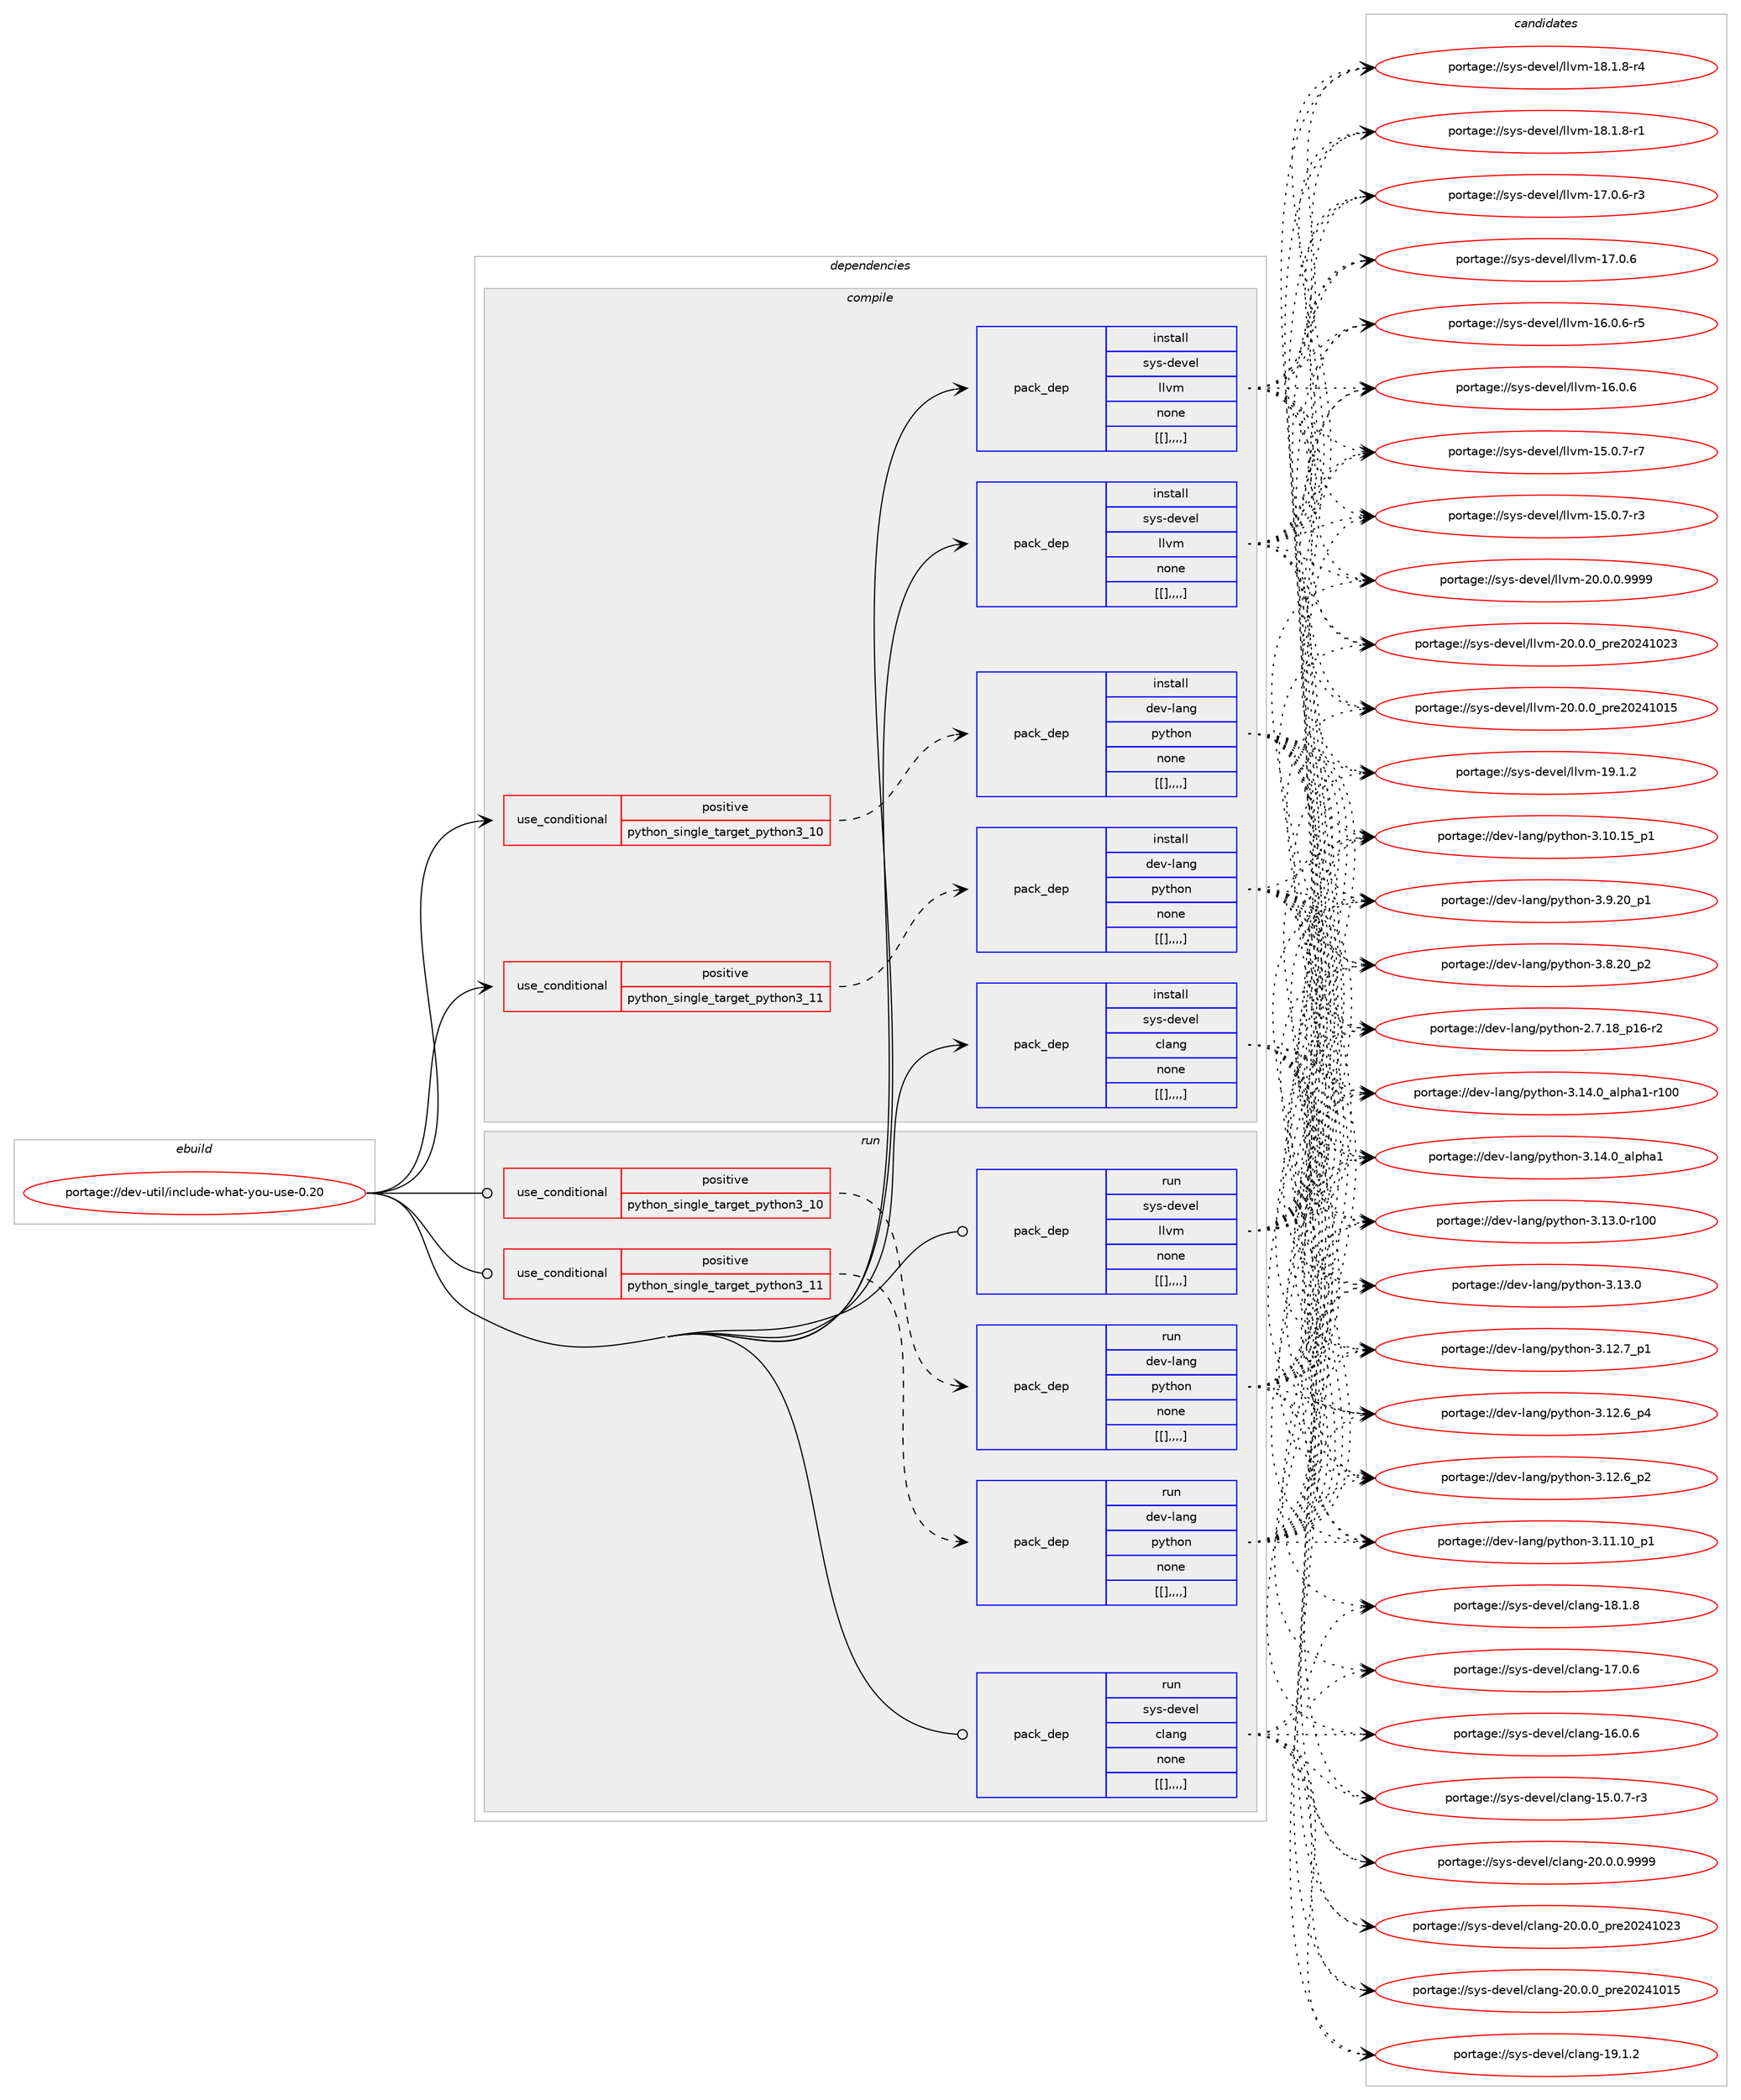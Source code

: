 digraph prolog {

# *************
# Graph options
# *************

newrank=true;
concentrate=true;
compound=true;
graph [rankdir=LR,fontname=Helvetica,fontsize=10,ranksep=1.5];#, ranksep=2.5, nodesep=0.2];
edge  [arrowhead=vee];
node  [fontname=Helvetica,fontsize=10];

# **********
# The ebuild
# **********

subgraph cluster_leftcol {
color=gray;
label=<<i>ebuild</i>>;
id [label="portage://dev-util/include-what-you-use-0.20", color=red, width=4, href="../dev-util/include-what-you-use-0.20.svg"];
}

# ****************
# The dependencies
# ****************

subgraph cluster_midcol {
color=gray;
label=<<i>dependencies</i>>;
subgraph cluster_compile {
fillcolor="#eeeeee";
style=filled;
label=<<i>compile</i>>;
subgraph cond65413 {
dependency227450 [label=<<TABLE BORDER="0" CELLBORDER="1" CELLSPACING="0" CELLPADDING="4"><TR><TD ROWSPAN="3" CELLPADDING="10">use_conditional</TD></TR><TR><TD>positive</TD></TR><TR><TD>python_single_target_python3_10</TD></TR></TABLE>>, shape=none, color=red];
subgraph pack160542 {
dependency227453 [label=<<TABLE BORDER="0" CELLBORDER="1" CELLSPACING="0" CELLPADDING="4" WIDTH="220"><TR><TD ROWSPAN="6" CELLPADDING="30">pack_dep</TD></TR><TR><TD WIDTH="110">install</TD></TR><TR><TD>dev-lang</TD></TR><TR><TD>python</TD></TR><TR><TD>none</TD></TR><TR><TD>[[],,,,]</TD></TR></TABLE>>, shape=none, color=blue];
}
dependency227450:e -> dependency227453:w [weight=20,style="dashed",arrowhead="vee"];
}
id:e -> dependency227450:w [weight=20,style="solid",arrowhead="vee"];
subgraph cond65416 {
dependency227460 [label=<<TABLE BORDER="0" CELLBORDER="1" CELLSPACING="0" CELLPADDING="4"><TR><TD ROWSPAN="3" CELLPADDING="10">use_conditional</TD></TR><TR><TD>positive</TD></TR><TR><TD>python_single_target_python3_11</TD></TR></TABLE>>, shape=none, color=red];
subgraph pack160609 {
dependency227541 [label=<<TABLE BORDER="0" CELLBORDER="1" CELLSPACING="0" CELLPADDING="4" WIDTH="220"><TR><TD ROWSPAN="6" CELLPADDING="30">pack_dep</TD></TR><TR><TD WIDTH="110">install</TD></TR><TR><TD>dev-lang</TD></TR><TR><TD>python</TD></TR><TR><TD>none</TD></TR><TR><TD>[[],,,,]</TD></TR></TABLE>>, shape=none, color=blue];
}
dependency227460:e -> dependency227541:w [weight=20,style="dashed",arrowhead="vee"];
}
id:e -> dependency227460:w [weight=20,style="solid",arrowhead="vee"];
subgraph pack160620 {
dependency227625 [label=<<TABLE BORDER="0" CELLBORDER="1" CELLSPACING="0" CELLPADDING="4" WIDTH="220"><TR><TD ROWSPAN="6" CELLPADDING="30">pack_dep</TD></TR><TR><TD WIDTH="110">install</TD></TR><TR><TD>sys-devel</TD></TR><TR><TD>clang</TD></TR><TR><TD>none</TD></TR><TR><TD>[[],,,,]</TD></TR></TABLE>>, shape=none, color=blue];
}
id:e -> dependency227625:w [weight=20,style="solid",arrowhead="vee"];
subgraph pack160705 {
dependency227673 [label=<<TABLE BORDER="0" CELLBORDER="1" CELLSPACING="0" CELLPADDING="4" WIDTH="220"><TR><TD ROWSPAN="6" CELLPADDING="30">pack_dep</TD></TR><TR><TD WIDTH="110">install</TD></TR><TR><TD>sys-devel</TD></TR><TR><TD>llvm</TD></TR><TR><TD>none</TD></TR><TR><TD>[[],,,,]</TD></TR></TABLE>>, shape=none, color=blue];
}
id:e -> dependency227673:w [weight=20,style="solid",arrowhead="vee"];
subgraph pack160709 {
dependency227696 [label=<<TABLE BORDER="0" CELLBORDER="1" CELLSPACING="0" CELLPADDING="4" WIDTH="220"><TR><TD ROWSPAN="6" CELLPADDING="30">pack_dep</TD></TR><TR><TD WIDTH="110">install</TD></TR><TR><TD>sys-devel</TD></TR><TR><TD>llvm</TD></TR><TR><TD>none</TD></TR><TR><TD>[[],,,,]</TD></TR></TABLE>>, shape=none, color=blue];
}
id:e -> dependency227696:w [weight=20,style="solid",arrowhead="vee"];
}
subgraph cluster_compileandrun {
fillcolor="#eeeeee";
style=filled;
label=<<i>compile and run</i>>;
}
subgraph cluster_run {
fillcolor="#eeeeee";
style=filled;
label=<<i>run</i>>;
subgraph cond65475 {
dependency227771 [label=<<TABLE BORDER="0" CELLBORDER="1" CELLSPACING="0" CELLPADDING="4"><TR><TD ROWSPAN="3" CELLPADDING="10">use_conditional</TD></TR><TR><TD>positive</TD></TR><TR><TD>python_single_target_python3_10</TD></TR></TABLE>>, shape=none, color=red];
subgraph pack160801 {
dependency227844 [label=<<TABLE BORDER="0" CELLBORDER="1" CELLSPACING="0" CELLPADDING="4" WIDTH="220"><TR><TD ROWSPAN="6" CELLPADDING="30">pack_dep</TD></TR><TR><TD WIDTH="110">run</TD></TR><TR><TD>dev-lang</TD></TR><TR><TD>python</TD></TR><TR><TD>none</TD></TR><TR><TD>[[],,,,]</TD></TR></TABLE>>, shape=none, color=blue];
}
dependency227771:e -> dependency227844:w [weight=20,style="dashed",arrowhead="vee"];
}
id:e -> dependency227771:w [weight=20,style="solid",arrowhead="odot"];
subgraph cond65515 {
dependency227917 [label=<<TABLE BORDER="0" CELLBORDER="1" CELLSPACING="0" CELLPADDING="4"><TR><TD ROWSPAN="3" CELLPADDING="10">use_conditional</TD></TR><TR><TD>positive</TD></TR><TR><TD>python_single_target_python3_11</TD></TR></TABLE>>, shape=none, color=red];
subgraph pack160894 {
dependency227950 [label=<<TABLE BORDER="0" CELLBORDER="1" CELLSPACING="0" CELLPADDING="4" WIDTH="220"><TR><TD ROWSPAN="6" CELLPADDING="30">pack_dep</TD></TR><TR><TD WIDTH="110">run</TD></TR><TR><TD>dev-lang</TD></TR><TR><TD>python</TD></TR><TR><TD>none</TD></TR><TR><TD>[[],,,,]</TD></TR></TABLE>>, shape=none, color=blue];
}
dependency227917:e -> dependency227950:w [weight=20,style="dashed",arrowhead="vee"];
}
id:e -> dependency227917:w [weight=20,style="solid",arrowhead="odot"];
subgraph pack160907 {
dependency227990 [label=<<TABLE BORDER="0" CELLBORDER="1" CELLSPACING="0" CELLPADDING="4" WIDTH="220"><TR><TD ROWSPAN="6" CELLPADDING="30">pack_dep</TD></TR><TR><TD WIDTH="110">run</TD></TR><TR><TD>sys-devel</TD></TR><TR><TD>clang</TD></TR><TR><TD>none</TD></TR><TR><TD>[[],,,,]</TD></TR></TABLE>>, shape=none, color=blue];
}
id:e -> dependency227990:w [weight=20,style="solid",arrowhead="odot"];
subgraph pack160936 {
dependency228009 [label=<<TABLE BORDER="0" CELLBORDER="1" CELLSPACING="0" CELLPADDING="4" WIDTH="220"><TR><TD ROWSPAN="6" CELLPADDING="30">pack_dep</TD></TR><TR><TD WIDTH="110">run</TD></TR><TR><TD>sys-devel</TD></TR><TR><TD>llvm</TD></TR><TR><TD>none</TD></TR><TR><TD>[[],,,,]</TD></TR></TABLE>>, shape=none, color=blue];
}
id:e -> dependency228009:w [weight=20,style="solid",arrowhead="odot"];
}
}

# **************
# The candidates
# **************

subgraph cluster_choices {
rank=same;
color=gray;
label=<<i>candidates</i>>;

subgraph choice160418 {
color=black;
nodesep=1;
choice100101118451089711010347112121116104111110455146495246489597108112104974945114494848 [label="portage://dev-lang/python-3.14.0_alpha1-r100", color=red, width=4,href="../dev-lang/python-3.14.0_alpha1-r100.svg"];
choice1001011184510897110103471121211161041111104551464952464895971081121049749 [label="portage://dev-lang/python-3.14.0_alpha1", color=red, width=4,href="../dev-lang/python-3.14.0_alpha1.svg"];
choice1001011184510897110103471121211161041111104551464951464845114494848 [label="portage://dev-lang/python-3.13.0-r100", color=red, width=4,href="../dev-lang/python-3.13.0-r100.svg"];
choice10010111845108971101034711212111610411111045514649514648 [label="portage://dev-lang/python-3.13.0", color=red, width=4,href="../dev-lang/python-3.13.0.svg"];
choice100101118451089711010347112121116104111110455146495046559511249 [label="portage://dev-lang/python-3.12.7_p1", color=red, width=4,href="../dev-lang/python-3.12.7_p1.svg"];
choice100101118451089711010347112121116104111110455146495046549511252 [label="portage://dev-lang/python-3.12.6_p4", color=red, width=4,href="../dev-lang/python-3.12.6_p4.svg"];
choice100101118451089711010347112121116104111110455146495046549511250 [label="portage://dev-lang/python-3.12.6_p2", color=red, width=4,href="../dev-lang/python-3.12.6_p2.svg"];
choice10010111845108971101034711212111610411111045514649494649489511249 [label="portage://dev-lang/python-3.11.10_p1", color=red, width=4,href="../dev-lang/python-3.11.10_p1.svg"];
choice10010111845108971101034711212111610411111045514649484649539511249 [label="portage://dev-lang/python-3.10.15_p1", color=red, width=4,href="../dev-lang/python-3.10.15_p1.svg"];
choice100101118451089711010347112121116104111110455146574650489511249 [label="portage://dev-lang/python-3.9.20_p1", color=red, width=4,href="../dev-lang/python-3.9.20_p1.svg"];
choice100101118451089711010347112121116104111110455146564650489511250 [label="portage://dev-lang/python-3.8.20_p2", color=red, width=4,href="../dev-lang/python-3.8.20_p2.svg"];
choice100101118451089711010347112121116104111110455046554649569511249544511450 [label="portage://dev-lang/python-2.7.18_p16-r2", color=red, width=4,href="../dev-lang/python-2.7.18_p16-r2.svg"];
dependency227453:e -> choice100101118451089711010347112121116104111110455146495246489597108112104974945114494848:w [style=dotted,weight="100"];
dependency227453:e -> choice1001011184510897110103471121211161041111104551464952464895971081121049749:w [style=dotted,weight="100"];
dependency227453:e -> choice1001011184510897110103471121211161041111104551464951464845114494848:w [style=dotted,weight="100"];
dependency227453:e -> choice10010111845108971101034711212111610411111045514649514648:w [style=dotted,weight="100"];
dependency227453:e -> choice100101118451089711010347112121116104111110455146495046559511249:w [style=dotted,weight="100"];
dependency227453:e -> choice100101118451089711010347112121116104111110455146495046549511252:w [style=dotted,weight="100"];
dependency227453:e -> choice100101118451089711010347112121116104111110455146495046549511250:w [style=dotted,weight="100"];
dependency227453:e -> choice10010111845108971101034711212111610411111045514649494649489511249:w [style=dotted,weight="100"];
dependency227453:e -> choice10010111845108971101034711212111610411111045514649484649539511249:w [style=dotted,weight="100"];
dependency227453:e -> choice100101118451089711010347112121116104111110455146574650489511249:w [style=dotted,weight="100"];
dependency227453:e -> choice100101118451089711010347112121116104111110455146564650489511250:w [style=dotted,weight="100"];
dependency227453:e -> choice100101118451089711010347112121116104111110455046554649569511249544511450:w [style=dotted,weight="100"];
}
subgraph choice160439 {
color=black;
nodesep=1;
choice100101118451089711010347112121116104111110455146495246489597108112104974945114494848 [label="portage://dev-lang/python-3.14.0_alpha1-r100", color=red, width=4,href="../dev-lang/python-3.14.0_alpha1-r100.svg"];
choice1001011184510897110103471121211161041111104551464952464895971081121049749 [label="portage://dev-lang/python-3.14.0_alpha1", color=red, width=4,href="../dev-lang/python-3.14.0_alpha1.svg"];
choice1001011184510897110103471121211161041111104551464951464845114494848 [label="portage://dev-lang/python-3.13.0-r100", color=red, width=4,href="../dev-lang/python-3.13.0-r100.svg"];
choice10010111845108971101034711212111610411111045514649514648 [label="portage://dev-lang/python-3.13.0", color=red, width=4,href="../dev-lang/python-3.13.0.svg"];
choice100101118451089711010347112121116104111110455146495046559511249 [label="portage://dev-lang/python-3.12.7_p1", color=red, width=4,href="../dev-lang/python-3.12.7_p1.svg"];
choice100101118451089711010347112121116104111110455146495046549511252 [label="portage://dev-lang/python-3.12.6_p4", color=red, width=4,href="../dev-lang/python-3.12.6_p4.svg"];
choice100101118451089711010347112121116104111110455146495046549511250 [label="portage://dev-lang/python-3.12.6_p2", color=red, width=4,href="../dev-lang/python-3.12.6_p2.svg"];
choice10010111845108971101034711212111610411111045514649494649489511249 [label="portage://dev-lang/python-3.11.10_p1", color=red, width=4,href="../dev-lang/python-3.11.10_p1.svg"];
choice10010111845108971101034711212111610411111045514649484649539511249 [label="portage://dev-lang/python-3.10.15_p1", color=red, width=4,href="../dev-lang/python-3.10.15_p1.svg"];
choice100101118451089711010347112121116104111110455146574650489511249 [label="portage://dev-lang/python-3.9.20_p1", color=red, width=4,href="../dev-lang/python-3.9.20_p1.svg"];
choice100101118451089711010347112121116104111110455146564650489511250 [label="portage://dev-lang/python-3.8.20_p2", color=red, width=4,href="../dev-lang/python-3.8.20_p2.svg"];
choice100101118451089711010347112121116104111110455046554649569511249544511450 [label="portage://dev-lang/python-2.7.18_p16-r2", color=red, width=4,href="../dev-lang/python-2.7.18_p16-r2.svg"];
dependency227541:e -> choice100101118451089711010347112121116104111110455146495246489597108112104974945114494848:w [style=dotted,weight="100"];
dependency227541:e -> choice1001011184510897110103471121211161041111104551464952464895971081121049749:w [style=dotted,weight="100"];
dependency227541:e -> choice1001011184510897110103471121211161041111104551464951464845114494848:w [style=dotted,weight="100"];
dependency227541:e -> choice10010111845108971101034711212111610411111045514649514648:w [style=dotted,weight="100"];
dependency227541:e -> choice100101118451089711010347112121116104111110455146495046559511249:w [style=dotted,weight="100"];
dependency227541:e -> choice100101118451089711010347112121116104111110455146495046549511252:w [style=dotted,weight="100"];
dependency227541:e -> choice100101118451089711010347112121116104111110455146495046549511250:w [style=dotted,weight="100"];
dependency227541:e -> choice10010111845108971101034711212111610411111045514649494649489511249:w [style=dotted,weight="100"];
dependency227541:e -> choice10010111845108971101034711212111610411111045514649484649539511249:w [style=dotted,weight="100"];
dependency227541:e -> choice100101118451089711010347112121116104111110455146574650489511249:w [style=dotted,weight="100"];
dependency227541:e -> choice100101118451089711010347112121116104111110455146564650489511250:w [style=dotted,weight="100"];
dependency227541:e -> choice100101118451089711010347112121116104111110455046554649569511249544511450:w [style=dotted,weight="100"];
}
subgraph choice160471 {
color=black;
nodesep=1;
choice11512111545100101118101108479910897110103455048464846484657575757 [label="portage://sys-devel/clang-20.0.0.9999", color=red, width=4,href="../sys-devel/clang-20.0.0.9999.svg"];
choice1151211154510010111810110847991089711010345504846484648951121141015048505249485051 [label="portage://sys-devel/clang-20.0.0_pre20241023", color=red, width=4,href="../sys-devel/clang-20.0.0_pre20241023.svg"];
choice1151211154510010111810110847991089711010345504846484648951121141015048505249484953 [label="portage://sys-devel/clang-20.0.0_pre20241015", color=red, width=4,href="../sys-devel/clang-20.0.0_pre20241015.svg"];
choice1151211154510010111810110847991089711010345495746494650 [label="portage://sys-devel/clang-19.1.2", color=red, width=4,href="../sys-devel/clang-19.1.2.svg"];
choice1151211154510010111810110847991089711010345495646494656 [label="portage://sys-devel/clang-18.1.8", color=red, width=4,href="../sys-devel/clang-18.1.8.svg"];
choice1151211154510010111810110847991089711010345495546484654 [label="portage://sys-devel/clang-17.0.6", color=red, width=4,href="../sys-devel/clang-17.0.6.svg"];
choice1151211154510010111810110847991089711010345495446484654 [label="portage://sys-devel/clang-16.0.6", color=red, width=4,href="../sys-devel/clang-16.0.6.svg"];
choice11512111545100101118101108479910897110103454953464846554511451 [label="portage://sys-devel/clang-15.0.7-r3", color=red, width=4,href="../sys-devel/clang-15.0.7-r3.svg"];
dependency227625:e -> choice11512111545100101118101108479910897110103455048464846484657575757:w [style=dotted,weight="100"];
dependency227625:e -> choice1151211154510010111810110847991089711010345504846484648951121141015048505249485051:w [style=dotted,weight="100"];
dependency227625:e -> choice1151211154510010111810110847991089711010345504846484648951121141015048505249484953:w [style=dotted,weight="100"];
dependency227625:e -> choice1151211154510010111810110847991089711010345495746494650:w [style=dotted,weight="100"];
dependency227625:e -> choice1151211154510010111810110847991089711010345495646494656:w [style=dotted,weight="100"];
dependency227625:e -> choice1151211154510010111810110847991089711010345495546484654:w [style=dotted,weight="100"];
dependency227625:e -> choice1151211154510010111810110847991089711010345495446484654:w [style=dotted,weight="100"];
dependency227625:e -> choice11512111545100101118101108479910897110103454953464846554511451:w [style=dotted,weight="100"];
}
subgraph choice160475 {
color=black;
nodesep=1;
choice1151211154510010111810110847108108118109455048464846484657575757 [label="portage://sys-devel/llvm-20.0.0.9999", color=red, width=4,href="../sys-devel/llvm-20.0.0.9999.svg"];
choice115121115451001011181011084710810811810945504846484648951121141015048505249485051 [label="portage://sys-devel/llvm-20.0.0_pre20241023", color=red, width=4,href="../sys-devel/llvm-20.0.0_pre20241023.svg"];
choice115121115451001011181011084710810811810945504846484648951121141015048505249484953 [label="portage://sys-devel/llvm-20.0.0_pre20241015", color=red, width=4,href="../sys-devel/llvm-20.0.0_pre20241015.svg"];
choice115121115451001011181011084710810811810945495746494650 [label="portage://sys-devel/llvm-19.1.2", color=red, width=4,href="../sys-devel/llvm-19.1.2.svg"];
choice1151211154510010111810110847108108118109454956464946564511452 [label="portage://sys-devel/llvm-18.1.8-r4", color=red, width=4,href="../sys-devel/llvm-18.1.8-r4.svg"];
choice1151211154510010111810110847108108118109454956464946564511449 [label="portage://sys-devel/llvm-18.1.8-r1", color=red, width=4,href="../sys-devel/llvm-18.1.8-r1.svg"];
choice1151211154510010111810110847108108118109454955464846544511451 [label="portage://sys-devel/llvm-17.0.6-r3", color=red, width=4,href="../sys-devel/llvm-17.0.6-r3.svg"];
choice115121115451001011181011084710810811810945495546484654 [label="portage://sys-devel/llvm-17.0.6", color=red, width=4,href="../sys-devel/llvm-17.0.6.svg"];
choice1151211154510010111810110847108108118109454954464846544511453 [label="portage://sys-devel/llvm-16.0.6-r5", color=red, width=4,href="../sys-devel/llvm-16.0.6-r5.svg"];
choice115121115451001011181011084710810811810945495446484654 [label="portage://sys-devel/llvm-16.0.6", color=red, width=4,href="../sys-devel/llvm-16.0.6.svg"];
choice1151211154510010111810110847108108118109454953464846554511455 [label="portage://sys-devel/llvm-15.0.7-r7", color=red, width=4,href="../sys-devel/llvm-15.0.7-r7.svg"];
choice1151211154510010111810110847108108118109454953464846554511451 [label="portage://sys-devel/llvm-15.0.7-r3", color=red, width=4,href="../sys-devel/llvm-15.0.7-r3.svg"];
dependency227673:e -> choice1151211154510010111810110847108108118109455048464846484657575757:w [style=dotted,weight="100"];
dependency227673:e -> choice115121115451001011181011084710810811810945504846484648951121141015048505249485051:w [style=dotted,weight="100"];
dependency227673:e -> choice115121115451001011181011084710810811810945504846484648951121141015048505249484953:w [style=dotted,weight="100"];
dependency227673:e -> choice115121115451001011181011084710810811810945495746494650:w [style=dotted,weight="100"];
dependency227673:e -> choice1151211154510010111810110847108108118109454956464946564511452:w [style=dotted,weight="100"];
dependency227673:e -> choice1151211154510010111810110847108108118109454956464946564511449:w [style=dotted,weight="100"];
dependency227673:e -> choice1151211154510010111810110847108108118109454955464846544511451:w [style=dotted,weight="100"];
dependency227673:e -> choice115121115451001011181011084710810811810945495546484654:w [style=dotted,weight="100"];
dependency227673:e -> choice1151211154510010111810110847108108118109454954464846544511453:w [style=dotted,weight="100"];
dependency227673:e -> choice115121115451001011181011084710810811810945495446484654:w [style=dotted,weight="100"];
dependency227673:e -> choice1151211154510010111810110847108108118109454953464846554511455:w [style=dotted,weight="100"];
dependency227673:e -> choice1151211154510010111810110847108108118109454953464846554511451:w [style=dotted,weight="100"];
}
subgraph choice160495 {
color=black;
nodesep=1;
choice1151211154510010111810110847108108118109455048464846484657575757 [label="portage://sys-devel/llvm-20.0.0.9999", color=red, width=4,href="../sys-devel/llvm-20.0.0.9999.svg"];
choice115121115451001011181011084710810811810945504846484648951121141015048505249485051 [label="portage://sys-devel/llvm-20.0.0_pre20241023", color=red, width=4,href="../sys-devel/llvm-20.0.0_pre20241023.svg"];
choice115121115451001011181011084710810811810945504846484648951121141015048505249484953 [label="portage://sys-devel/llvm-20.0.0_pre20241015", color=red, width=4,href="../sys-devel/llvm-20.0.0_pre20241015.svg"];
choice115121115451001011181011084710810811810945495746494650 [label="portage://sys-devel/llvm-19.1.2", color=red, width=4,href="../sys-devel/llvm-19.1.2.svg"];
choice1151211154510010111810110847108108118109454956464946564511452 [label="portage://sys-devel/llvm-18.1.8-r4", color=red, width=4,href="../sys-devel/llvm-18.1.8-r4.svg"];
choice1151211154510010111810110847108108118109454956464946564511449 [label="portage://sys-devel/llvm-18.1.8-r1", color=red, width=4,href="../sys-devel/llvm-18.1.8-r1.svg"];
choice1151211154510010111810110847108108118109454955464846544511451 [label="portage://sys-devel/llvm-17.0.6-r3", color=red, width=4,href="../sys-devel/llvm-17.0.6-r3.svg"];
choice115121115451001011181011084710810811810945495546484654 [label="portage://sys-devel/llvm-17.0.6", color=red, width=4,href="../sys-devel/llvm-17.0.6.svg"];
choice1151211154510010111810110847108108118109454954464846544511453 [label="portage://sys-devel/llvm-16.0.6-r5", color=red, width=4,href="../sys-devel/llvm-16.0.6-r5.svg"];
choice115121115451001011181011084710810811810945495446484654 [label="portage://sys-devel/llvm-16.0.6", color=red, width=4,href="../sys-devel/llvm-16.0.6.svg"];
choice1151211154510010111810110847108108118109454953464846554511455 [label="portage://sys-devel/llvm-15.0.7-r7", color=red, width=4,href="../sys-devel/llvm-15.0.7-r7.svg"];
choice1151211154510010111810110847108108118109454953464846554511451 [label="portage://sys-devel/llvm-15.0.7-r3", color=red, width=4,href="../sys-devel/llvm-15.0.7-r3.svg"];
dependency227696:e -> choice1151211154510010111810110847108108118109455048464846484657575757:w [style=dotted,weight="100"];
dependency227696:e -> choice115121115451001011181011084710810811810945504846484648951121141015048505249485051:w [style=dotted,weight="100"];
dependency227696:e -> choice115121115451001011181011084710810811810945504846484648951121141015048505249484953:w [style=dotted,weight="100"];
dependency227696:e -> choice115121115451001011181011084710810811810945495746494650:w [style=dotted,weight="100"];
dependency227696:e -> choice1151211154510010111810110847108108118109454956464946564511452:w [style=dotted,weight="100"];
dependency227696:e -> choice1151211154510010111810110847108108118109454956464946564511449:w [style=dotted,weight="100"];
dependency227696:e -> choice1151211154510010111810110847108108118109454955464846544511451:w [style=dotted,weight="100"];
dependency227696:e -> choice115121115451001011181011084710810811810945495546484654:w [style=dotted,weight="100"];
dependency227696:e -> choice1151211154510010111810110847108108118109454954464846544511453:w [style=dotted,weight="100"];
dependency227696:e -> choice115121115451001011181011084710810811810945495446484654:w [style=dotted,weight="100"];
dependency227696:e -> choice1151211154510010111810110847108108118109454953464846554511455:w [style=dotted,weight="100"];
dependency227696:e -> choice1151211154510010111810110847108108118109454953464846554511451:w [style=dotted,weight="100"];
}
subgraph choice160521 {
color=black;
nodesep=1;
choice100101118451089711010347112121116104111110455146495246489597108112104974945114494848 [label="portage://dev-lang/python-3.14.0_alpha1-r100", color=red, width=4,href="../dev-lang/python-3.14.0_alpha1-r100.svg"];
choice1001011184510897110103471121211161041111104551464952464895971081121049749 [label="portage://dev-lang/python-3.14.0_alpha1", color=red, width=4,href="../dev-lang/python-3.14.0_alpha1.svg"];
choice1001011184510897110103471121211161041111104551464951464845114494848 [label="portage://dev-lang/python-3.13.0-r100", color=red, width=4,href="../dev-lang/python-3.13.0-r100.svg"];
choice10010111845108971101034711212111610411111045514649514648 [label="portage://dev-lang/python-3.13.0", color=red, width=4,href="../dev-lang/python-3.13.0.svg"];
choice100101118451089711010347112121116104111110455146495046559511249 [label="portage://dev-lang/python-3.12.7_p1", color=red, width=4,href="../dev-lang/python-3.12.7_p1.svg"];
choice100101118451089711010347112121116104111110455146495046549511252 [label="portage://dev-lang/python-3.12.6_p4", color=red, width=4,href="../dev-lang/python-3.12.6_p4.svg"];
choice100101118451089711010347112121116104111110455146495046549511250 [label="portage://dev-lang/python-3.12.6_p2", color=red, width=4,href="../dev-lang/python-3.12.6_p2.svg"];
choice10010111845108971101034711212111610411111045514649494649489511249 [label="portage://dev-lang/python-3.11.10_p1", color=red, width=4,href="../dev-lang/python-3.11.10_p1.svg"];
choice10010111845108971101034711212111610411111045514649484649539511249 [label="portage://dev-lang/python-3.10.15_p1", color=red, width=4,href="../dev-lang/python-3.10.15_p1.svg"];
choice100101118451089711010347112121116104111110455146574650489511249 [label="portage://dev-lang/python-3.9.20_p1", color=red, width=4,href="../dev-lang/python-3.9.20_p1.svg"];
choice100101118451089711010347112121116104111110455146564650489511250 [label="portage://dev-lang/python-3.8.20_p2", color=red, width=4,href="../dev-lang/python-3.8.20_p2.svg"];
choice100101118451089711010347112121116104111110455046554649569511249544511450 [label="portage://dev-lang/python-2.7.18_p16-r2", color=red, width=4,href="../dev-lang/python-2.7.18_p16-r2.svg"];
dependency227844:e -> choice100101118451089711010347112121116104111110455146495246489597108112104974945114494848:w [style=dotted,weight="100"];
dependency227844:e -> choice1001011184510897110103471121211161041111104551464952464895971081121049749:w [style=dotted,weight="100"];
dependency227844:e -> choice1001011184510897110103471121211161041111104551464951464845114494848:w [style=dotted,weight="100"];
dependency227844:e -> choice10010111845108971101034711212111610411111045514649514648:w [style=dotted,weight="100"];
dependency227844:e -> choice100101118451089711010347112121116104111110455146495046559511249:w [style=dotted,weight="100"];
dependency227844:e -> choice100101118451089711010347112121116104111110455146495046549511252:w [style=dotted,weight="100"];
dependency227844:e -> choice100101118451089711010347112121116104111110455146495046549511250:w [style=dotted,weight="100"];
dependency227844:e -> choice10010111845108971101034711212111610411111045514649494649489511249:w [style=dotted,weight="100"];
dependency227844:e -> choice10010111845108971101034711212111610411111045514649484649539511249:w [style=dotted,weight="100"];
dependency227844:e -> choice100101118451089711010347112121116104111110455146574650489511249:w [style=dotted,weight="100"];
dependency227844:e -> choice100101118451089711010347112121116104111110455146564650489511250:w [style=dotted,weight="100"];
dependency227844:e -> choice100101118451089711010347112121116104111110455046554649569511249544511450:w [style=dotted,weight="100"];
}
subgraph choice160526 {
color=black;
nodesep=1;
choice100101118451089711010347112121116104111110455146495246489597108112104974945114494848 [label="portage://dev-lang/python-3.14.0_alpha1-r100", color=red, width=4,href="../dev-lang/python-3.14.0_alpha1-r100.svg"];
choice1001011184510897110103471121211161041111104551464952464895971081121049749 [label="portage://dev-lang/python-3.14.0_alpha1", color=red, width=4,href="../dev-lang/python-3.14.0_alpha1.svg"];
choice1001011184510897110103471121211161041111104551464951464845114494848 [label="portage://dev-lang/python-3.13.0-r100", color=red, width=4,href="../dev-lang/python-3.13.0-r100.svg"];
choice10010111845108971101034711212111610411111045514649514648 [label="portage://dev-lang/python-3.13.0", color=red, width=4,href="../dev-lang/python-3.13.0.svg"];
choice100101118451089711010347112121116104111110455146495046559511249 [label="portage://dev-lang/python-3.12.7_p1", color=red, width=4,href="../dev-lang/python-3.12.7_p1.svg"];
choice100101118451089711010347112121116104111110455146495046549511252 [label="portage://dev-lang/python-3.12.6_p4", color=red, width=4,href="../dev-lang/python-3.12.6_p4.svg"];
choice100101118451089711010347112121116104111110455146495046549511250 [label="portage://dev-lang/python-3.12.6_p2", color=red, width=4,href="../dev-lang/python-3.12.6_p2.svg"];
choice10010111845108971101034711212111610411111045514649494649489511249 [label="portage://dev-lang/python-3.11.10_p1", color=red, width=4,href="../dev-lang/python-3.11.10_p1.svg"];
choice10010111845108971101034711212111610411111045514649484649539511249 [label="portage://dev-lang/python-3.10.15_p1", color=red, width=4,href="../dev-lang/python-3.10.15_p1.svg"];
choice100101118451089711010347112121116104111110455146574650489511249 [label="portage://dev-lang/python-3.9.20_p1", color=red, width=4,href="../dev-lang/python-3.9.20_p1.svg"];
choice100101118451089711010347112121116104111110455146564650489511250 [label="portage://dev-lang/python-3.8.20_p2", color=red, width=4,href="../dev-lang/python-3.8.20_p2.svg"];
choice100101118451089711010347112121116104111110455046554649569511249544511450 [label="portage://dev-lang/python-2.7.18_p16-r2", color=red, width=4,href="../dev-lang/python-2.7.18_p16-r2.svg"];
dependency227950:e -> choice100101118451089711010347112121116104111110455146495246489597108112104974945114494848:w [style=dotted,weight="100"];
dependency227950:e -> choice1001011184510897110103471121211161041111104551464952464895971081121049749:w [style=dotted,weight="100"];
dependency227950:e -> choice1001011184510897110103471121211161041111104551464951464845114494848:w [style=dotted,weight="100"];
dependency227950:e -> choice10010111845108971101034711212111610411111045514649514648:w [style=dotted,weight="100"];
dependency227950:e -> choice100101118451089711010347112121116104111110455146495046559511249:w [style=dotted,weight="100"];
dependency227950:e -> choice100101118451089711010347112121116104111110455146495046549511252:w [style=dotted,weight="100"];
dependency227950:e -> choice100101118451089711010347112121116104111110455146495046549511250:w [style=dotted,weight="100"];
dependency227950:e -> choice10010111845108971101034711212111610411111045514649494649489511249:w [style=dotted,weight="100"];
dependency227950:e -> choice10010111845108971101034711212111610411111045514649484649539511249:w [style=dotted,weight="100"];
dependency227950:e -> choice100101118451089711010347112121116104111110455146574650489511249:w [style=dotted,weight="100"];
dependency227950:e -> choice100101118451089711010347112121116104111110455146564650489511250:w [style=dotted,weight="100"];
dependency227950:e -> choice100101118451089711010347112121116104111110455046554649569511249544511450:w [style=dotted,weight="100"];
}
subgraph choice160541 {
color=black;
nodesep=1;
choice11512111545100101118101108479910897110103455048464846484657575757 [label="portage://sys-devel/clang-20.0.0.9999", color=red, width=4,href="../sys-devel/clang-20.0.0.9999.svg"];
choice1151211154510010111810110847991089711010345504846484648951121141015048505249485051 [label="portage://sys-devel/clang-20.0.0_pre20241023", color=red, width=4,href="../sys-devel/clang-20.0.0_pre20241023.svg"];
choice1151211154510010111810110847991089711010345504846484648951121141015048505249484953 [label="portage://sys-devel/clang-20.0.0_pre20241015", color=red, width=4,href="../sys-devel/clang-20.0.0_pre20241015.svg"];
choice1151211154510010111810110847991089711010345495746494650 [label="portage://sys-devel/clang-19.1.2", color=red, width=4,href="../sys-devel/clang-19.1.2.svg"];
choice1151211154510010111810110847991089711010345495646494656 [label="portage://sys-devel/clang-18.1.8", color=red, width=4,href="../sys-devel/clang-18.1.8.svg"];
choice1151211154510010111810110847991089711010345495546484654 [label="portage://sys-devel/clang-17.0.6", color=red, width=4,href="../sys-devel/clang-17.0.6.svg"];
choice1151211154510010111810110847991089711010345495446484654 [label="portage://sys-devel/clang-16.0.6", color=red, width=4,href="../sys-devel/clang-16.0.6.svg"];
choice11512111545100101118101108479910897110103454953464846554511451 [label="portage://sys-devel/clang-15.0.7-r3", color=red, width=4,href="../sys-devel/clang-15.0.7-r3.svg"];
dependency227990:e -> choice11512111545100101118101108479910897110103455048464846484657575757:w [style=dotted,weight="100"];
dependency227990:e -> choice1151211154510010111810110847991089711010345504846484648951121141015048505249485051:w [style=dotted,weight="100"];
dependency227990:e -> choice1151211154510010111810110847991089711010345504846484648951121141015048505249484953:w [style=dotted,weight="100"];
dependency227990:e -> choice1151211154510010111810110847991089711010345495746494650:w [style=dotted,weight="100"];
dependency227990:e -> choice1151211154510010111810110847991089711010345495646494656:w [style=dotted,weight="100"];
dependency227990:e -> choice1151211154510010111810110847991089711010345495546484654:w [style=dotted,weight="100"];
dependency227990:e -> choice1151211154510010111810110847991089711010345495446484654:w [style=dotted,weight="100"];
dependency227990:e -> choice11512111545100101118101108479910897110103454953464846554511451:w [style=dotted,weight="100"];
}
subgraph choice160543 {
color=black;
nodesep=1;
choice1151211154510010111810110847108108118109455048464846484657575757 [label="portage://sys-devel/llvm-20.0.0.9999", color=red, width=4,href="../sys-devel/llvm-20.0.0.9999.svg"];
choice115121115451001011181011084710810811810945504846484648951121141015048505249485051 [label="portage://sys-devel/llvm-20.0.0_pre20241023", color=red, width=4,href="../sys-devel/llvm-20.0.0_pre20241023.svg"];
choice115121115451001011181011084710810811810945504846484648951121141015048505249484953 [label="portage://sys-devel/llvm-20.0.0_pre20241015", color=red, width=4,href="../sys-devel/llvm-20.0.0_pre20241015.svg"];
choice115121115451001011181011084710810811810945495746494650 [label="portage://sys-devel/llvm-19.1.2", color=red, width=4,href="../sys-devel/llvm-19.1.2.svg"];
choice1151211154510010111810110847108108118109454956464946564511452 [label="portage://sys-devel/llvm-18.1.8-r4", color=red, width=4,href="../sys-devel/llvm-18.1.8-r4.svg"];
choice1151211154510010111810110847108108118109454956464946564511449 [label="portage://sys-devel/llvm-18.1.8-r1", color=red, width=4,href="../sys-devel/llvm-18.1.8-r1.svg"];
choice1151211154510010111810110847108108118109454955464846544511451 [label="portage://sys-devel/llvm-17.0.6-r3", color=red, width=4,href="../sys-devel/llvm-17.0.6-r3.svg"];
choice115121115451001011181011084710810811810945495546484654 [label="portage://sys-devel/llvm-17.0.6", color=red, width=4,href="../sys-devel/llvm-17.0.6.svg"];
choice1151211154510010111810110847108108118109454954464846544511453 [label="portage://sys-devel/llvm-16.0.6-r5", color=red, width=4,href="../sys-devel/llvm-16.0.6-r5.svg"];
choice115121115451001011181011084710810811810945495446484654 [label="portage://sys-devel/llvm-16.0.6", color=red, width=4,href="../sys-devel/llvm-16.0.6.svg"];
choice1151211154510010111810110847108108118109454953464846554511455 [label="portage://sys-devel/llvm-15.0.7-r7", color=red, width=4,href="../sys-devel/llvm-15.0.7-r7.svg"];
choice1151211154510010111810110847108108118109454953464846554511451 [label="portage://sys-devel/llvm-15.0.7-r3", color=red, width=4,href="../sys-devel/llvm-15.0.7-r3.svg"];
dependency228009:e -> choice1151211154510010111810110847108108118109455048464846484657575757:w [style=dotted,weight="100"];
dependency228009:e -> choice115121115451001011181011084710810811810945504846484648951121141015048505249485051:w [style=dotted,weight="100"];
dependency228009:e -> choice115121115451001011181011084710810811810945504846484648951121141015048505249484953:w [style=dotted,weight="100"];
dependency228009:e -> choice115121115451001011181011084710810811810945495746494650:w [style=dotted,weight="100"];
dependency228009:e -> choice1151211154510010111810110847108108118109454956464946564511452:w [style=dotted,weight="100"];
dependency228009:e -> choice1151211154510010111810110847108108118109454956464946564511449:w [style=dotted,weight="100"];
dependency228009:e -> choice1151211154510010111810110847108108118109454955464846544511451:w [style=dotted,weight="100"];
dependency228009:e -> choice115121115451001011181011084710810811810945495546484654:w [style=dotted,weight="100"];
dependency228009:e -> choice1151211154510010111810110847108108118109454954464846544511453:w [style=dotted,weight="100"];
dependency228009:e -> choice115121115451001011181011084710810811810945495446484654:w [style=dotted,weight="100"];
dependency228009:e -> choice1151211154510010111810110847108108118109454953464846554511455:w [style=dotted,weight="100"];
dependency228009:e -> choice1151211154510010111810110847108108118109454953464846554511451:w [style=dotted,weight="100"];
}
}

}

